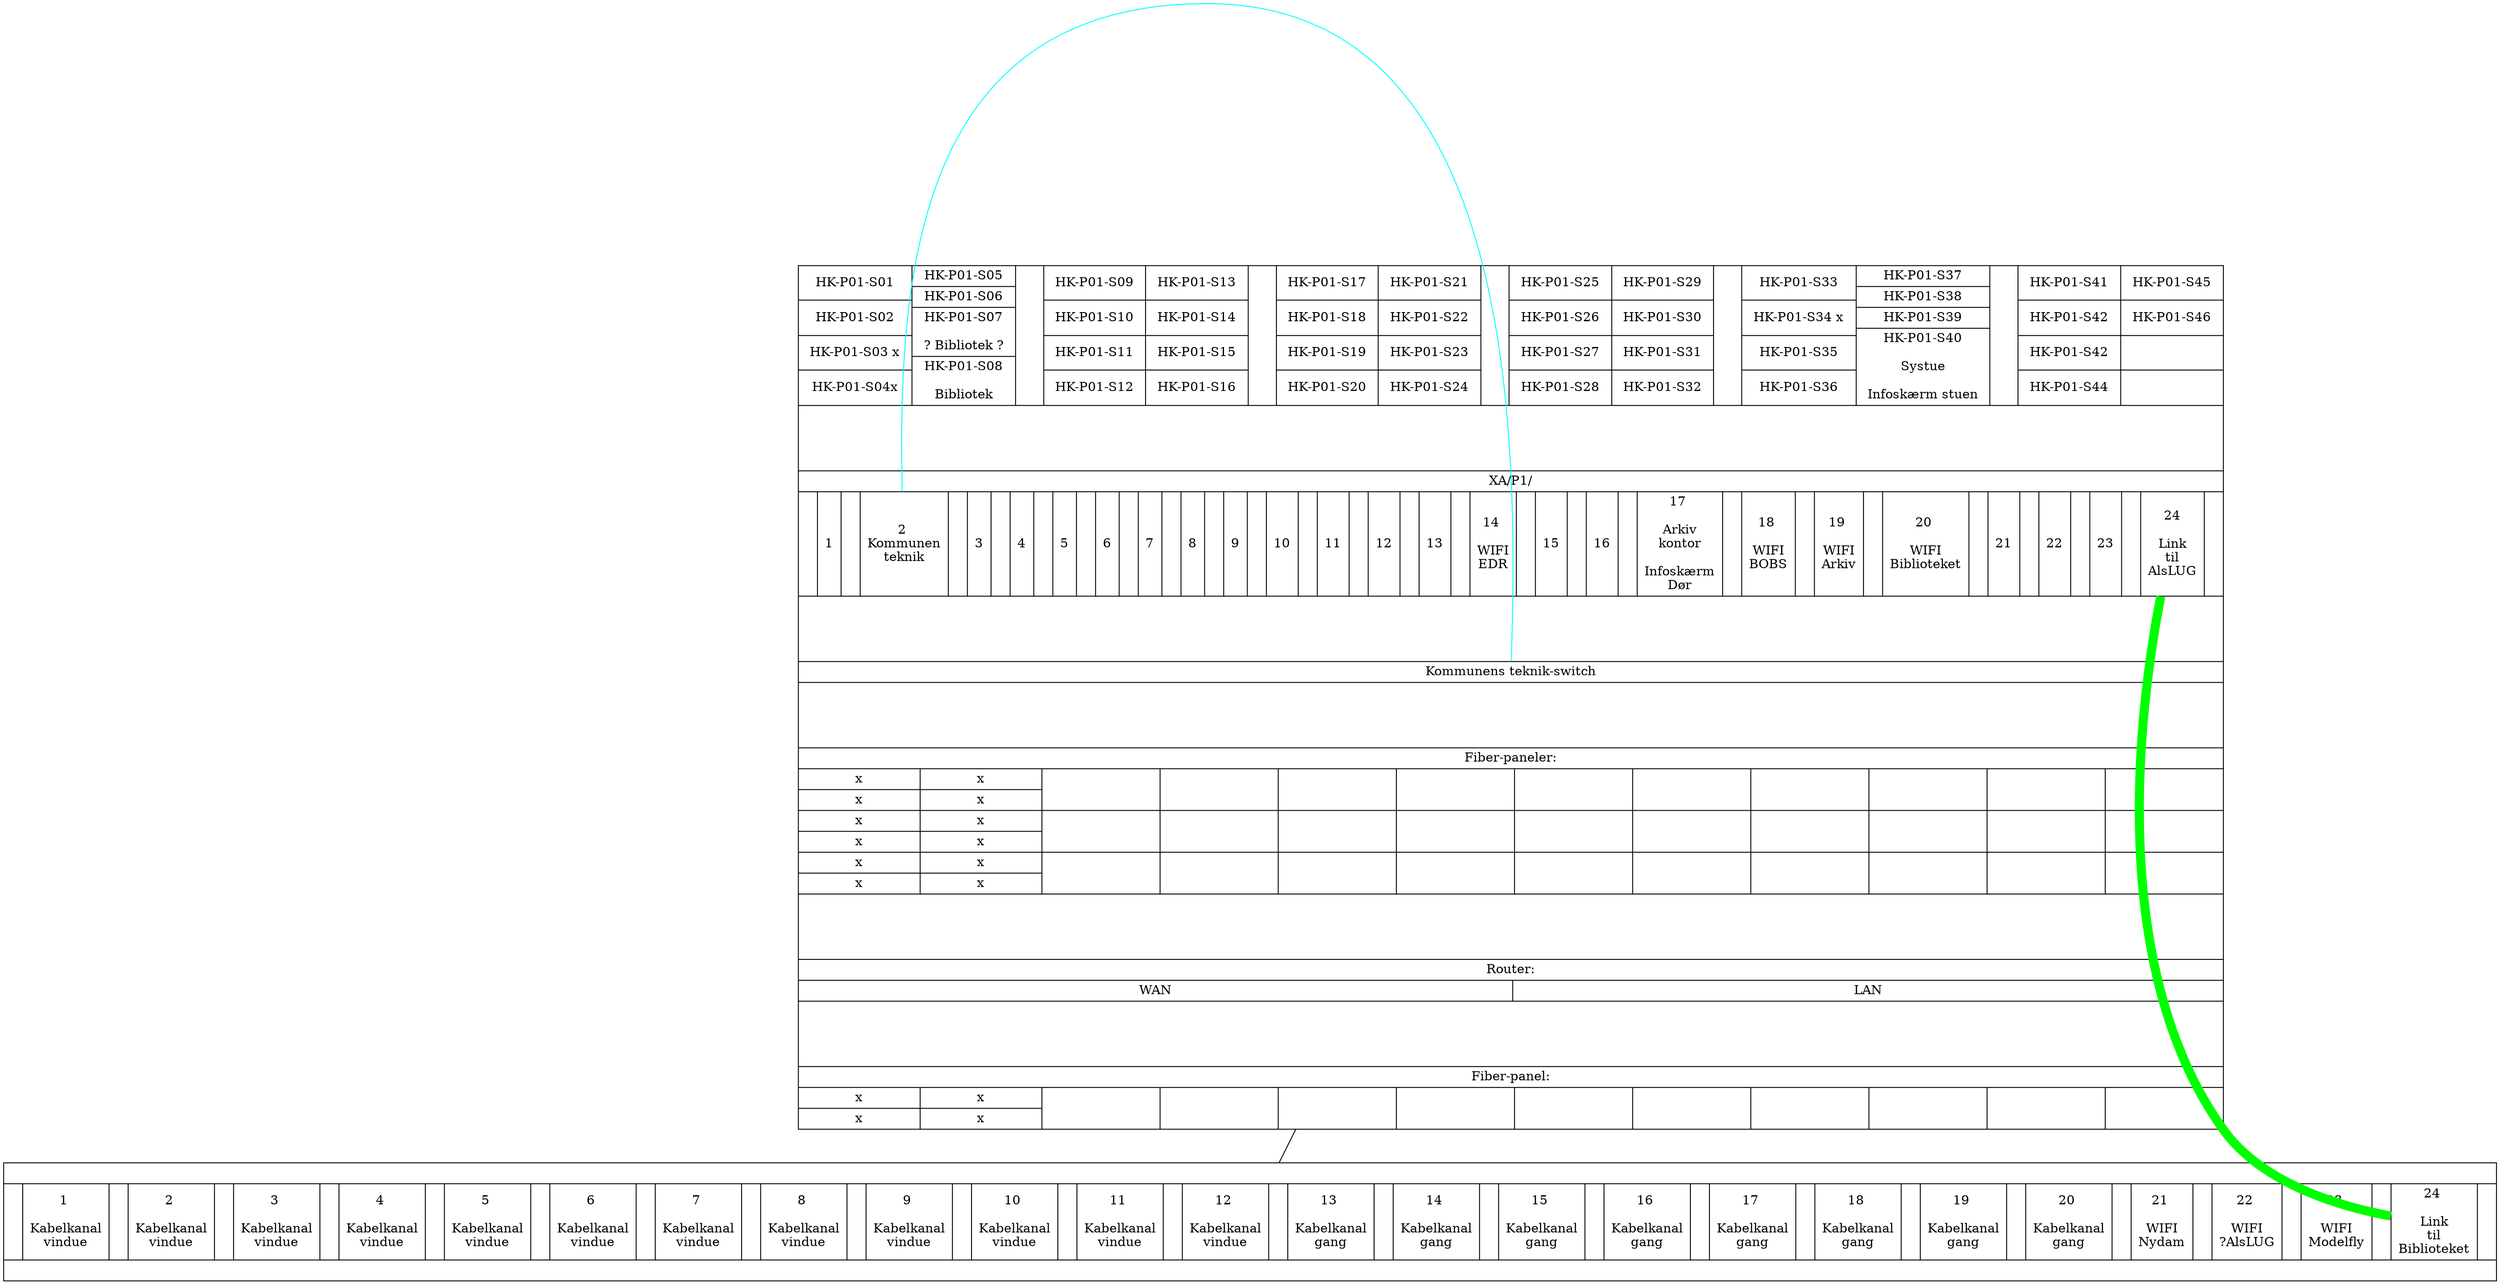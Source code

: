 digraph xxx {
  edge [ dir=none ];
  bib_patch [ shape=record label="{
  					{
						{HK-P01-S01|HK-P01-S02|HK-P01-S03 x|HK-P01-S04x}|
						{HK-P01-S05|HK-P01-S06|HK-P01-S07\n\n? Bibliotek ?|HK-P01-S08\n\nBibliotek}||
						
						{HK-P01-S09|HK-P01-S10|HK-P01-S11|HK-P01-S12}|
						{HK-P01-S13|HK-P01-S14|HK-P01-S15|HK-P01-S16}||
						
						{HK-P01-S17|HK-P01-S18|HK-P01-S19|HK-P01-S20}|
						{HK-P01-S21|HK-P01-S22|HK-P01-S23|HK-P01-S24}||
						
						{HK-P01-S25|HK-P01-S26|HK-P01-S27|HK-P01-S28}|
						{HK-P01-S29|HK-P01-S30|HK-P01-S31|HK-P01-S32}||
						
						{HK-P01-S33|HK-P01-S34 x|HK-P01-S35|HK-P01-S36}|
						{HK-P01-S37|HK-P01-S38|HK-P01-S39|HK-P01-S40\n\nSystue\n\nInfoskærm stuen}||
						
						{HK-P01-S41|HK-P01-S42|HK-P01-S42|HK-P01-S44}|
						{HK-P01-S45|HK-P01-S46||}
					}
					|\n\n\n\n|XA/P1/|
					{|
							<xa_p1_1> 1
						||
							<xa_p1_2> 2 \nKommunen\nteknik
						||
							<xa_p1_3> 3
						||
							<xa_p1_4> 4
						||
							<xa_p1_5> 5
						||
							<xa_p1_6> 6
						||
							<xa_p1_7> 7
						||
							<xa_p1_8> 8
						||
							<xa_p1_9> 9
						||
							<xa_p1_10> 10
						||
							<xa_p1_11> 11
						||
							<xa_p1_12> 12
						||
							<xa_p1_13> 13
						||
							<xa_p1_14> 14 \n\nWIFI\nEDR
						||
							<xa_p1_15> 15
						||
							<xa_p1_16> 16
						||
							<xa_p1_15> 17 \n\nArkiv\nkontor\n\nInfoskærm\nDør
						||
							<xa_p1_18> 18 \n\nWIFI\nBOBS
						||
							<xa_p1_19> 19 \n\nWIFI\nArkiv
						||
							<xa_p1_20> 20 \n\nWIFI\nBiblioteket
						||
							<xa_p1_21> 21
						||
							<xa_p1_22> 22
						||
							<xa_p1_23> 23
						||
							<xa_p1_24> 24\n\nLink\ntil\nAlsLUG
						|}
					|\n\n\n\n|
					<kom_switch>Kommunens teknik-switch
					|\n\n\n\n|Fiber-paneler:
					|
					{{x|x}|{x|x}||||||||||}
					|
					{{x|x}|{x|x}||||||||||}
					|
					{{x|x}|{x|x}||||||||||}
					|\n\n\n\n|Router:|
					{WAN|LAN}
					|\n\n\n\n|Fiber-panel:|
					{{x|x}|{x|x}||||||||||}
				   }" ];
  alslug_patch [ shape=record label="{
					|{|
						<1> 1 \n\nKabelkanal\nvindue
					||
						<2> 2 \n\nKabelkanal\nvindue
					||
						<3> 3 \n\nKabelkanal\nvindue
					||
						<4> 4 \n\nKabelkanal\nvindue
					||
						<5> 5 \n\nKabelkanal\nvindue
					||
						<6> 6 \n\nKabelkanal\nvindue
					||
						<7> 7 \n\nKabelkanal\nvindue
					||
						<8> 8 \n\nKabelkanal\nvindue
					||
						<9> 9 \n\nKabelkanal\nvindue
					||
						<10> 10 \n\nKabelkanal\nvindue
					||
						<11> 11 \n\nKabelkanal\nvindue
					||
						<12> 12 \n\nKabelkanal\nvindue
					||
						<13> 13 \n\nKabelkanal\ngang
					||
						<14> 14 \n\nKabelkanal\ngang
					||
						<15> 15 \n\nKabelkanal\ngang
					||
						<16> 16 \n\nKabelkanal\ngang
					||
						<17> 17 \n\nKabelkanal\ngang
					||
						<18> 18 \n\nKabelkanal\ngang
					||
						<19> 19 \n\nKabelkanal\ngang
					||
						<20> 20 \n\nKabelkanal\ngang
					||
						<21> 21 \n\nWIFI\nNydam
					||
						<22> 22 \n\nWIFI\n?AlsLUG
					||
						<23> 23 \n\nWIFI\nModelfly
					||
						<24> 24 \n\nLink\ntil\nBiblioteket
					|}|
                                      }" ];
  bib_patch -> alslug_patch;
  bib_patch:xa_p1_2 -> bib_patch:kom_switch [ color=cyan ];
  bib_patch:xa_p1_24 -> alslug_patch:24 [ color=green penwidth=10 ];
}
